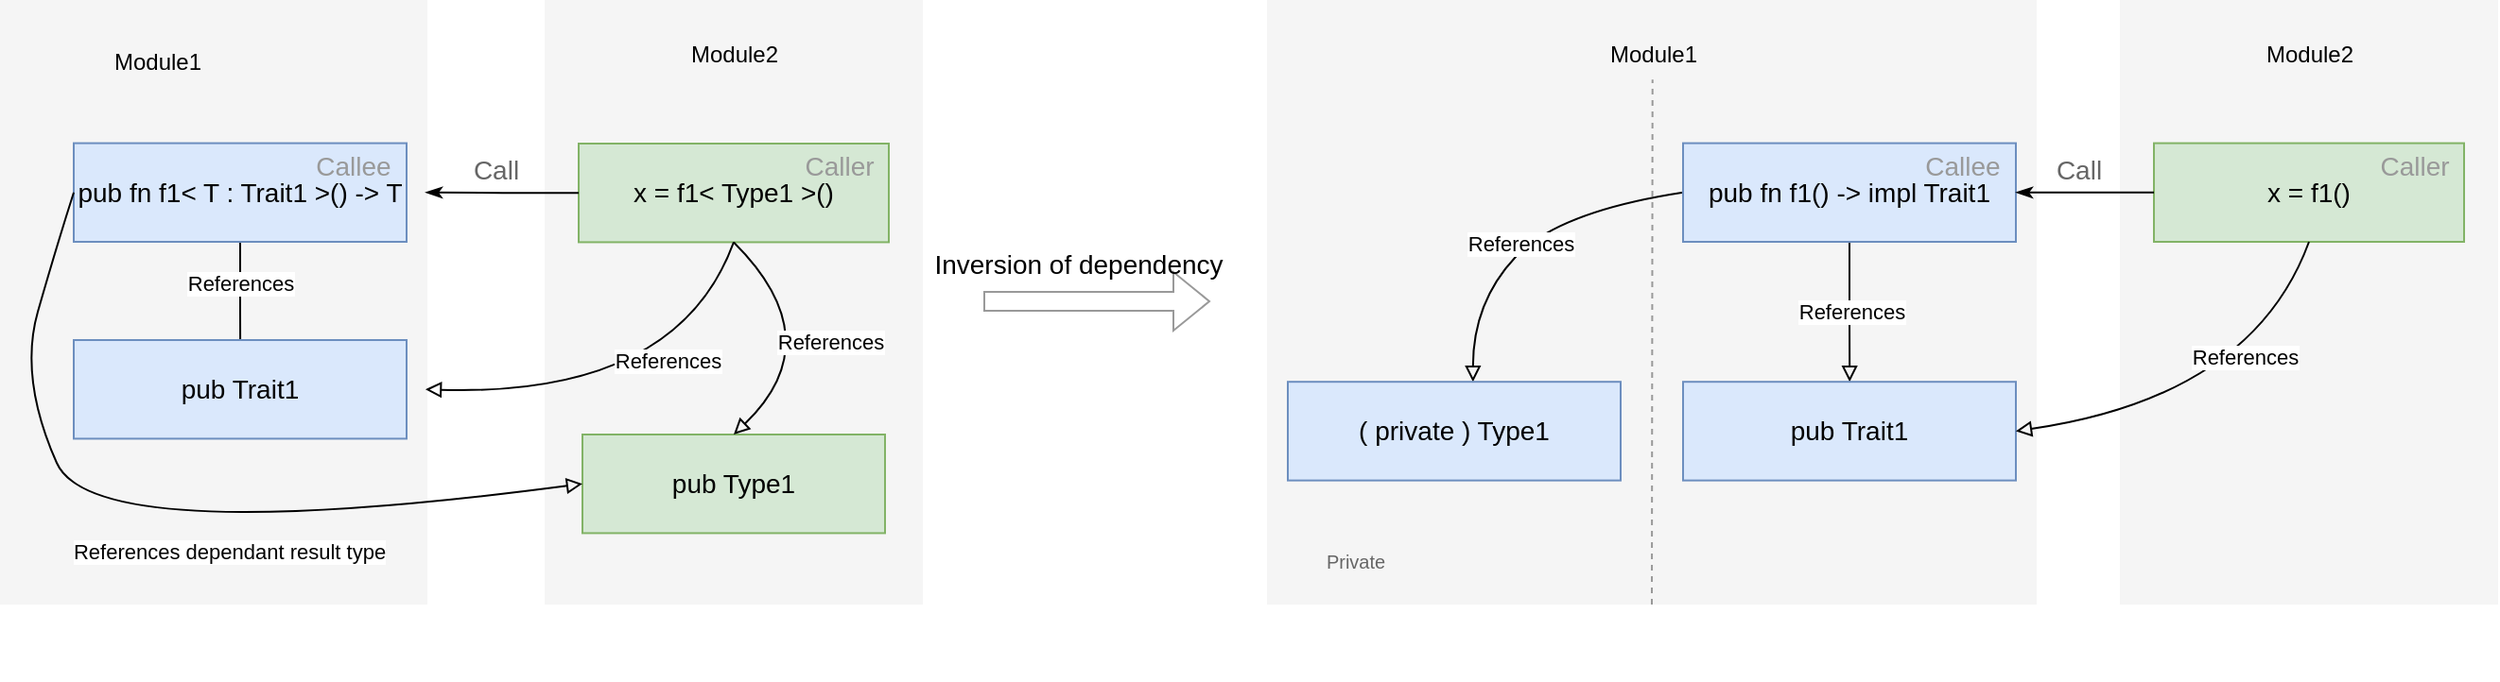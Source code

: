 <mxfile version="15.7.4" type="google"><diagram id="R2lEEEUBdFMjLlhIrx00" name="Page-1"><mxGraphModel dx="2228" dy="743" grid="1" gridSize="10" guides="1" tooltips="1" connect="1" arrows="1" fold="1" page="1" pageScale="1" pageWidth="850" pageHeight="1100" math="0" shadow="0" extFonts="Permanent Marker^https://fonts.googleapis.com/css?family=Permanent+Marker"><root><mxCell id="0"/><mxCell id="1" parent="0"/><mxCell id="jwBYByA6WCBKw2DRyLIt-15" value="" style="group" vertex="1" connectable="0" parent="1"><mxGeometry x="671" y="80" width="200" height="320" as="geometry"/></mxCell><mxCell id="jwBYByA6WCBKw2DRyLIt-16" value="" style="rounded=0;whiteSpace=wrap;html=1;fillColor=#f5f5f5;fontColor=#333333;strokeColor=none;" vertex="1" parent="jwBYByA6WCBKw2DRyLIt-15"><mxGeometry width="200" height="320" as="geometry"/></mxCell><mxCell id="jwBYByA6WCBKw2DRyLIt-17" value="Module2" style="text;html=1;strokeColor=none;fillColor=none;align=center;verticalAlign=middle;whiteSpace=wrap;rounded=0;" vertex="1" parent="jwBYByA6WCBKw2DRyLIt-15"><mxGeometry x="62.5" y="16.842" width="75" height="25.263" as="geometry"/></mxCell><mxCell id="jwBYByA6WCBKw2DRyLIt-43" value="x = f1()" style="rounded=0;whiteSpace=wrap;html=1;fontSize=14;fillColor=#d5e8d4;strokeColor=#82b366;" vertex="1" parent="jwBYByA6WCBKw2DRyLIt-15"><mxGeometry x="18" y="75.79" width="164" height="52.208" as="geometry"/></mxCell><mxCell id="jwBYByA6WCBKw2DRyLIt-60" value="&lt;font color=&quot;#999999&quot;&gt;Caller&lt;/font&gt;" style="text;html=1;strokeColor=none;fillColor=none;align=center;verticalAlign=middle;whiteSpace=wrap;rounded=0;fontSize=14;fontColor=#666666;" vertex="1" parent="jwBYByA6WCBKw2DRyLIt-15"><mxGeometry x="130" y="75.79" width="52" height="24.21" as="geometry"/></mxCell><mxCell id="jwBYByA6WCBKw2DRyLIt-14" value="" style="group" vertex="1" connectable="0" parent="1"><mxGeometry x="231" y="80" width="440" height="320" as="geometry"/></mxCell><mxCell id="jwBYByA6WCBKw2DRyLIt-11" value="" style="rounded=0;whiteSpace=wrap;html=1;fillColor=#f5f5f5;fontColor=#333333;strokeColor=none;" vertex="1" parent="jwBYByA6WCBKw2DRyLIt-14"><mxGeometry x="-11" width="407.0" height="320" as="geometry"/></mxCell><mxCell id="jwBYByA6WCBKw2DRyLIt-13" value="Module1" style="text;html=1;strokeColor=none;fillColor=none;align=center;verticalAlign=middle;whiteSpace=wrap;rounded=0;" vertex="1" parent="jwBYByA6WCBKw2DRyLIt-14"><mxGeometry x="120.548" y="16.842" width="144.658" height="25.263" as="geometry"/></mxCell><mxCell id="jwBYByA6WCBKw2DRyLIt-9" value="References" style="edgeStyle=orthogonalEdgeStyle;rounded=0;orthogonalLoop=1;jettySize=auto;html=1;startArrow=none;startFill=0;endArrow=block;endFill=0;exitX=0.5;exitY=1;exitDx=0;exitDy=0;" edge="1" parent="jwBYByA6WCBKw2DRyLIt-14" source="jwBYByA6WCBKw2DRyLIt-37"><mxGeometry relative="1" as="geometry"><mxPoint x="327.25" y="151.579" as="sourcePoint"/><mxPoint x="297.11" y="202.105" as="targetPoint"/></mxGeometry></mxCell><mxCell id="jwBYByA6WCBKw2DRyLIt-30" value="References&lt;br&gt;" style="curved=1;endArrow=none;html=1;rounded=0;entryX=0;entryY=0.5;entryDx=0;entryDy=0;endFill=0;startArrow=block;startFill=0;exitX=0.5;exitY=0;exitDx=0;exitDy=0;" edge="1" parent="jwBYByA6WCBKw2DRyLIt-14" target="jwBYByA6WCBKw2DRyLIt-37"><mxGeometry x="-0.053" y="3" width="50" height="50" relative="1" as="geometry"><mxPoint x="97.913" y="202.105" as="sourcePoint"/><mxPoint x="223.014" y="75.789" as="targetPoint"/><Array as="points"><mxPoint x="97.9" y="160"/><mxPoint x="143" y="112"/></Array><mxPoint as="offset"/></mxGeometry></mxCell><mxCell id="jwBYByA6WCBKw2DRyLIt-32" value="" style="endArrow=none;dashed=1;html=1;rounded=0;labelBackgroundColor=none;fontSize=10;exitX=0.5;exitY=1;exitDx=0;exitDy=0;strokeColor=#999999;" edge="1" parent="jwBYByA6WCBKw2DRyLIt-14" source="jwBYByA6WCBKw2DRyLIt-11" target="jwBYByA6WCBKw2DRyLIt-13"><mxGeometry width="50" height="50" relative="1" as="geometry"><mxPoint x="192.877" y="202.105" as="sourcePoint"/><mxPoint x="253.151" y="160" as="targetPoint"/></mxGeometry></mxCell><mxCell id="jwBYByA6WCBKw2DRyLIt-35" value="&lt;font color=&quot;#666666&quot;&gt;Private&lt;/font&gt;" style="text;html=1;strokeColor=none;fillColor=none;align=center;verticalAlign=middle;whiteSpace=wrap;rounded=0;fontSize=10;" vertex="1" parent="jwBYByA6WCBKw2DRyLIt-14"><mxGeometry x="-0.001" y="284.124" width="72.329" height="25.263" as="geometry"/></mxCell><mxCell id="jwBYByA6WCBKw2DRyLIt-37" value="&lt;span style=&quot;color: rgb(0 , 0 , 0)&quot;&gt;pub fn f1() -&amp;gt; impl Trait1&lt;/span&gt;" style="rounded=0;whiteSpace=wrap;html=1;fontSize=14;fillColor=#dae8fc;strokeColor=#6c8ebf;" vertex="1" parent="jwBYByA6WCBKw2DRyLIt-14"><mxGeometry x="209.0" y="75.792" width="176" height="52.208" as="geometry"/></mxCell><mxCell id="jwBYByA6WCBKw2DRyLIt-38" value="pub Trait1" style="rounded=0;whiteSpace=wrap;html=1;fontSize=14;fillColor=#dae8fc;strokeColor=#6c8ebf;" vertex="1" parent="jwBYByA6WCBKw2DRyLIt-14"><mxGeometry x="209.0" y="202.104" width="176" height="52.208" as="geometry"/></mxCell><mxCell id="jwBYByA6WCBKw2DRyLIt-39" value="( private ) Type1" style="rounded=0;whiteSpace=wrap;html=1;fontSize=14;fillColor=#dae8fc;strokeColor=#6c8ebf;" vertex="1" parent="jwBYByA6WCBKw2DRyLIt-14"><mxGeometry y="202.104" width="176" height="52.208" as="geometry"/></mxCell><mxCell id="jwBYByA6WCBKw2DRyLIt-61" value="&lt;font color=&quot;#999999&quot;&gt;Callee&lt;/font&gt;" style="text;html=1;strokeColor=none;fillColor=none;align=center;verticalAlign=middle;whiteSpace=wrap;rounded=0;fontSize=14;fontColor=#666666;" vertex="1" parent="jwBYByA6WCBKw2DRyLIt-14"><mxGeometry x="329.195" y="75.79" width="55.805" height="24.21" as="geometry"/></mxCell><mxCell id="jwBYByA6WCBKw2DRyLIt-8" value="References&lt;br&gt;" style="curved=1;endArrow=none;html=1;rounded=0;entryX=0.5;entryY=1;entryDx=0;entryDy=0;endFill=0;startArrow=block;startFill=0;exitX=1;exitY=0.5;exitDx=0;exitDy=0;" edge="1" parent="1" source="jwBYByA6WCBKw2DRyLIt-38" target="jwBYByA6WCBKw2DRyLIt-43"><mxGeometry x="0.357" y="11" width="50" height="50" relative="1" as="geometry"><mxPoint x="597.138" y="380.665" as="sourcePoint"/><mxPoint x="750" y="288.171" as="targetPoint"/><Array as="points"><mxPoint x="741" y="290"/></Array><mxPoint as="offset"/></mxGeometry></mxCell><mxCell id="jwBYByA6WCBKw2DRyLIt-59" value="Call" style="edgeStyle=orthogonalEdgeStyle;rounded=0;orthogonalLoop=1;jettySize=auto;html=1;labelBackgroundColor=none;fontSize=14;fontColor=#666666;startArrow=none;startFill=0;endArrow=classicThin;endFill=1;strokeColor=#000000;" edge="1" parent="1" source="jwBYByA6WCBKw2DRyLIt-43" target="jwBYByA6WCBKw2DRyLIt-37"><mxGeometry x="0.098" y="-12" relative="1" as="geometry"><mxPoint as="offset"/></mxGeometry></mxCell><mxCell id="jwBYByA6WCBKw2DRyLIt-93" value="&lt;font color=&quot;#000000&quot;&gt;Inversion of dependency&lt;/font&gt;" style="shape=flexArrow;endArrow=classic;html=1;rounded=0;labelBackgroundColor=none;fontSize=14;fontColor=#999999;strokeColor=#999999;" edge="1" parent="1"><mxGeometry x="-0.167" y="20" width="50" height="50" relative="1" as="geometry"><mxPoint x="70" y="239.5" as="sourcePoint"/><mxPoint x="190" y="239.5" as="targetPoint"/><mxPoint as="offset"/></mxGeometry></mxCell><mxCell id="jwBYByA6WCBKw2DRyLIt-110" value="" style="group" vertex="1" connectable="0" parent="1"><mxGeometry x="-162" y="80" width="200" height="360" as="geometry"/></mxCell><mxCell id="jwBYByA6WCBKw2DRyLIt-111" value="" style="rounded=0;whiteSpace=wrap;html=1;fillColor=#f5f5f5;fontColor=#333333;strokeColor=none;" vertex="1" parent="jwBYByA6WCBKw2DRyLIt-110"><mxGeometry width="200" height="320" as="geometry"/></mxCell><mxCell id="jwBYByA6WCBKw2DRyLIt-112" value="Module2" style="text;html=1;strokeColor=none;fillColor=none;align=center;verticalAlign=middle;whiteSpace=wrap;rounded=0;" vertex="1" parent="jwBYByA6WCBKw2DRyLIt-110"><mxGeometry x="62.5" y="16.842" width="75" height="25.263" as="geometry"/></mxCell><mxCell id="jwBYByA6WCBKw2DRyLIt-113" value="x = f1&amp;lt; Type1 &amp;gt;()" style="rounded=0;whiteSpace=wrap;html=1;fontSize=14;fillColor=#d5e8d4;strokeColor=#82b366;" vertex="1" parent="jwBYByA6WCBKw2DRyLIt-110"><mxGeometry x="18" y="76" width="164" height="52.208" as="geometry"/></mxCell><mxCell id="jwBYByA6WCBKw2DRyLIt-114" value="&lt;font color=&quot;#999999&quot;&gt;Caller&lt;/font&gt;" style="text;html=1;strokeColor=none;fillColor=none;align=center;verticalAlign=middle;whiteSpace=wrap;rounded=0;fontSize=14;fontColor=#666666;" vertex="1" parent="jwBYByA6WCBKw2DRyLIt-110"><mxGeometry x="130" y="75.79" width="52" height="24.21" as="geometry"/></mxCell><mxCell id="jwBYByA6WCBKw2DRyLIt-103" value="pub Type1" style="rounded=0;whiteSpace=wrap;html=1;fontSize=14;fillColor=#d5e8d4;strokeColor=#82b366;" vertex="1" parent="jwBYByA6WCBKw2DRyLIt-110"><mxGeometry x="20" y="230" width="160" height="52.21" as="geometry"/></mxCell><mxCell id="jwBYByA6WCBKw2DRyLIt-117" value="References&lt;br&gt;" style="curved=1;endArrow=none;html=1;rounded=0;entryX=0.5;entryY=1;entryDx=0;entryDy=0;endFill=0;startArrow=block;startFill=0;exitX=0.5;exitY=0;exitDx=0;exitDy=0;" edge="1" parent="jwBYByA6WCBKw2DRyLIt-110" source="jwBYByA6WCBKw2DRyLIt-103" target="jwBYByA6WCBKw2DRyLIt-113"><mxGeometry x="-0.022" width="50" height="50" relative="1" as="geometry"><mxPoint x="-53" y="216.108" as="sourcePoint"/><mxPoint x="110" y="138.208" as="targetPoint"/><Array as="points"><mxPoint x="152" y="180"/></Array><mxPoint as="offset"/></mxGeometry></mxCell><mxCell id="jwBYByA6WCBKw2DRyLIt-120" value="" style="rounded=0;whiteSpace=wrap;html=1;fillColor=#f5f5f5;fontColor=#333333;strokeColor=none;" vertex="1" parent="1"><mxGeometry x="-450" y="80" width="226" height="320" as="geometry"/></mxCell><mxCell id="jwBYByA6WCBKw2DRyLIt-121" value="Module1" style="text;html=1;strokeColor=none;fillColor=none;align=center;verticalAlign=middle;whiteSpace=wrap;rounded=0;" vertex="1" parent="1"><mxGeometry x="-439.332" y="100.002" width="144.658" height="25.263" as="geometry"/></mxCell><mxCell id="jwBYByA6WCBKw2DRyLIt-122" value="References" style="edgeStyle=orthogonalEdgeStyle;rounded=0;orthogonalLoop=1;jettySize=auto;html=1;startArrow=none;startFill=0;endArrow=block;endFill=0;exitX=0.5;exitY=1;exitDx=0;exitDy=0;" edge="1" parent="1" source="jwBYByA6WCBKw2DRyLIt-123"><mxGeometry x="-0.407" relative="1" as="geometry"><mxPoint x="97.25" y="-208.421" as="sourcePoint"/><mxPoint x="-322.89" y="282.105" as="targetPoint"/><mxPoint as="offset"/></mxGeometry></mxCell><mxCell id="jwBYByA6WCBKw2DRyLIt-123" value="&lt;span style=&quot;color: rgb(0 , 0 , 0)&quot;&gt;pub fn f1&amp;lt; T : Trait1&amp;nbsp;&amp;gt;() -&amp;gt; T&lt;/span&gt;" style="rounded=0;whiteSpace=wrap;html=1;fontSize=14;fillColor=#dae8fc;strokeColor=#6c8ebf;" vertex="1" parent="1"><mxGeometry x="-411" y="155.792" width="176" height="52.208" as="geometry"/></mxCell><mxCell id="jwBYByA6WCBKw2DRyLIt-124" value="pub Trait1" style="rounded=0;whiteSpace=wrap;html=1;fontSize=14;fillColor=#dae8fc;strokeColor=#6c8ebf;" vertex="1" parent="1"><mxGeometry x="-411" y="260.004" width="176" height="52.208" as="geometry"/></mxCell><mxCell id="jwBYByA6WCBKw2DRyLIt-125" value="&lt;font color=&quot;#999999&quot;&gt;Callee&lt;/font&gt;" style="text;html=1;strokeColor=none;fillColor=none;align=center;verticalAlign=middle;whiteSpace=wrap;rounded=0;fontSize=14;fontColor=#666666;" vertex="1" parent="1"><mxGeometry x="-290.805" y="155.79" width="55.805" height="24.21" as="geometry"/></mxCell><mxCell id="jwBYByA6WCBKw2DRyLIt-115" value="Call" style="edgeStyle=orthogonalEdgeStyle;rounded=0;orthogonalLoop=1;jettySize=auto;html=1;labelBackgroundColor=none;fontSize=14;fontColor=#666666;startArrow=none;startFill=0;endArrow=classicThin;endFill=1;strokeColor=#000000;entryX=1;entryY=0.5;entryDx=0;entryDy=0;" edge="1" parent="1" source="jwBYByA6WCBKw2DRyLIt-113"><mxGeometry x="0.098" y="-12" relative="1" as="geometry"><mxPoint as="offset"/><mxPoint x="-225" y="181.896" as="targetPoint"/></mxGeometry></mxCell><mxCell id="jwBYByA6WCBKw2DRyLIt-116" value="References&lt;br&gt;" style="curved=1;endArrow=none;html=1;rounded=0;entryX=0.5;entryY=1;entryDx=0;entryDy=0;endFill=0;startArrow=block;startFill=0;exitX=1;exitY=0.5;exitDx=0;exitDy=0;" edge="1" parent="1" target="jwBYByA6WCBKw2DRyLIt-113"><mxGeometry x="0.357" y="11" width="50" height="50" relative="1" as="geometry"><mxPoint x="-225" y="286.108" as="sourcePoint"/><mxPoint x="-83" y="288.171" as="targetPoint"/><Array as="points"><mxPoint x="-92" y="290"/></Array><mxPoint as="offset"/></mxGeometry></mxCell><mxCell id="jwBYByA6WCBKw2DRyLIt-98" value="References dependant result type" style="curved=1;endArrow=none;html=1;rounded=0;entryX=0;entryY=0.5;entryDx=0;entryDy=0;endFill=0;startArrow=block;startFill=0;exitX=0;exitY=0.5;exitDx=0;exitDy=0;" edge="1" parent="1" target="jwBYByA6WCBKw2DRyLIt-123" source="jwBYByA6WCBKw2DRyLIt-103"><mxGeometry x="-0.173" y="11" width="50" height="50" relative="1" as="geometry"><mxPoint x="-512.087" y="282.105" as="sourcePoint"/><mxPoint x="-401" y="181.896" as="targetPoint"/><Array as="points"><mxPoint x="-400" y="370"/><mxPoint x="-440" y="280"/><mxPoint x="-420" y="210"/></Array><mxPoint as="offset"/></mxGeometry></mxCell></root></mxGraphModel></diagram></mxfile>